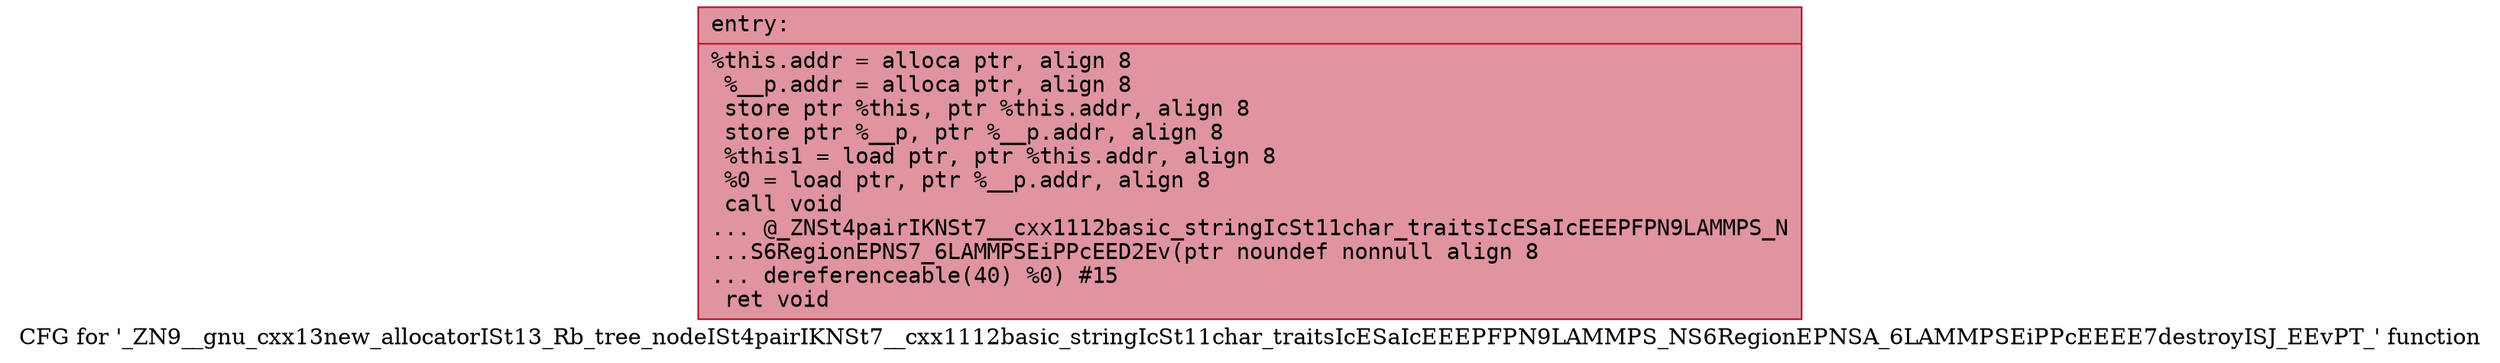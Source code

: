 digraph "CFG for '_ZN9__gnu_cxx13new_allocatorISt13_Rb_tree_nodeISt4pairIKNSt7__cxx1112basic_stringIcSt11char_traitsIcESaIcEEEPFPN9LAMMPS_NS6RegionEPNSA_6LAMMPSEiPPcEEEE7destroyISJ_EEvPT_' function" {
	label="CFG for '_ZN9__gnu_cxx13new_allocatorISt13_Rb_tree_nodeISt4pairIKNSt7__cxx1112basic_stringIcSt11char_traitsIcESaIcEEEPFPN9LAMMPS_NS6RegionEPNSA_6LAMMPSEiPPcEEEE7destroyISJ_EEvPT_' function";

	Node0x561837ebc790 [shape=record,color="#b70d28ff", style=filled, fillcolor="#b70d2870" fontname="Courier",label="{entry:\l|  %this.addr = alloca ptr, align 8\l  %__p.addr = alloca ptr, align 8\l  store ptr %this, ptr %this.addr, align 8\l  store ptr %__p, ptr %__p.addr, align 8\l  %this1 = load ptr, ptr %this.addr, align 8\l  %0 = load ptr, ptr %__p.addr, align 8\l  call void\l... @_ZNSt4pairIKNSt7__cxx1112basic_stringIcSt11char_traitsIcESaIcEEEPFPN9LAMMPS_N\l...S6RegionEPNS7_6LAMMPSEiPPcEED2Ev(ptr noundef nonnull align 8\l... dereferenceable(40) %0) #15\l  ret void\l}"];
}
